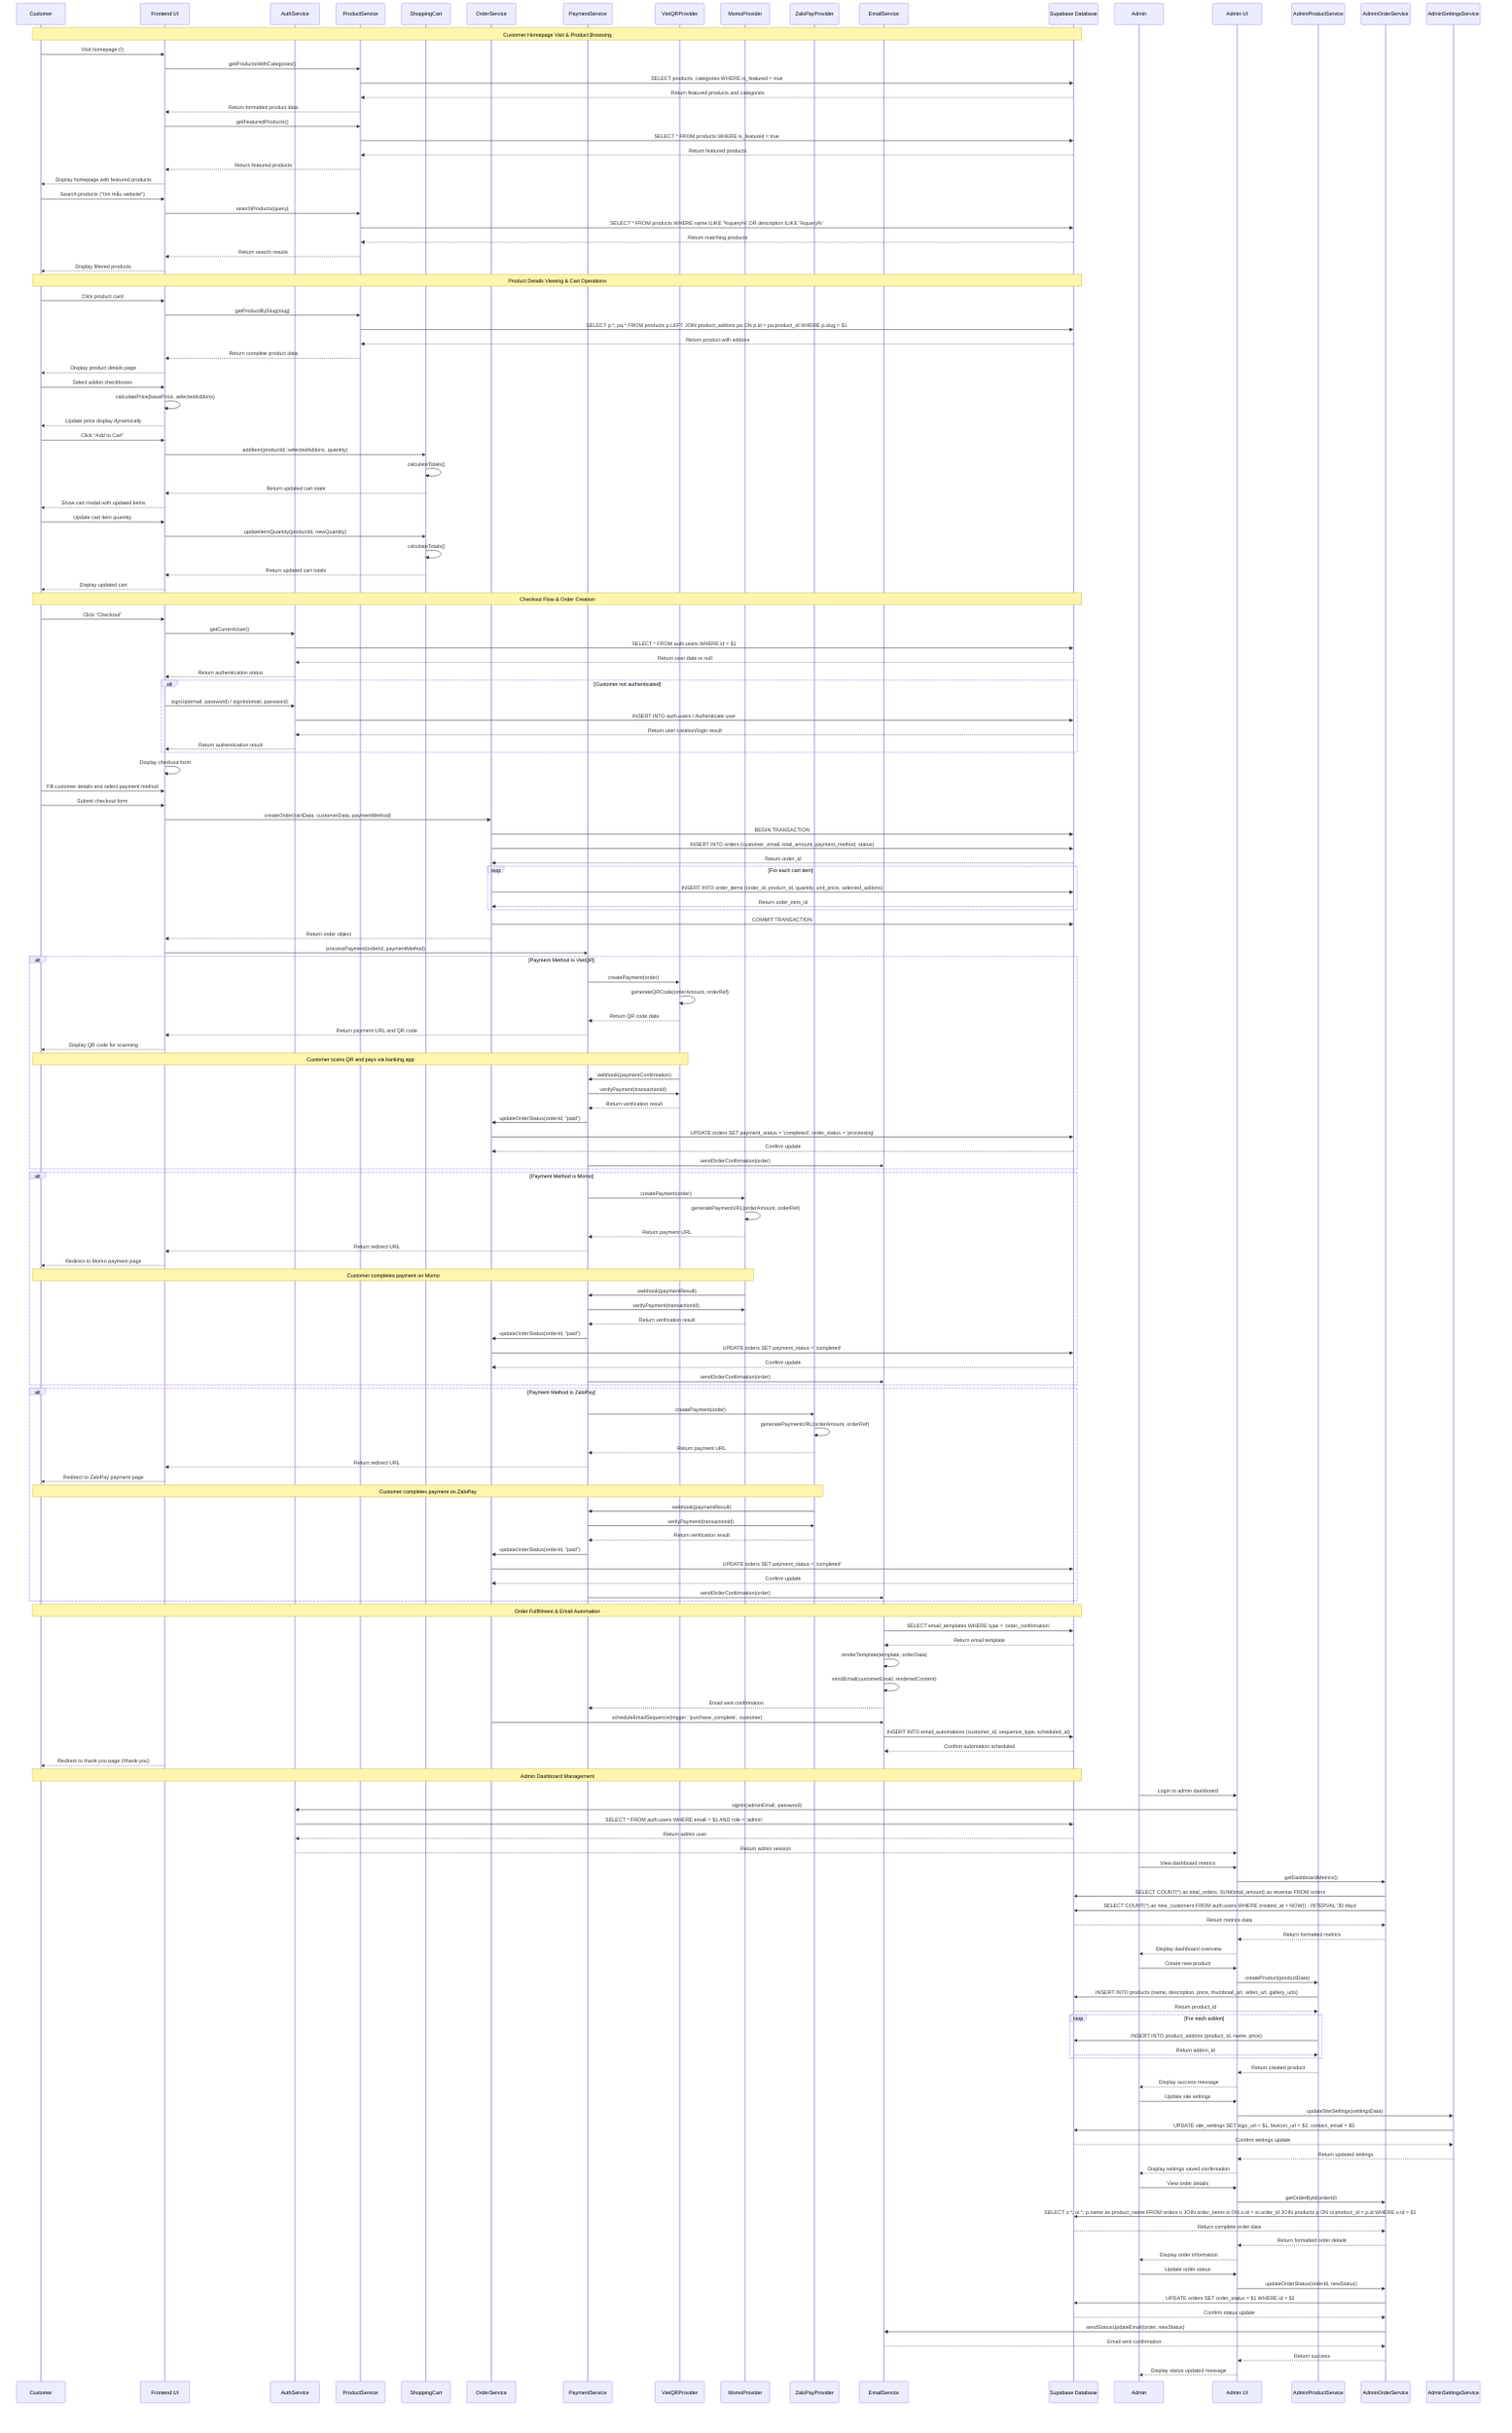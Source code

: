sequenceDiagram
    participant C as Customer
    participant UI as Frontend UI
    participant Auth as AuthService
    participant PS as ProductService
    participant Cart as ShoppingCart
    participant OS as OrderService
    participant PayS as PaymentService
    participant VQR as VietQRProvider
    participant Momo as MomoProvider
    participant ZP as ZaloPayProvider
    participant ES as EmailService
    participant DB as Supabase Database

    %% Homepage Loading and Product Browsing
    Note over C, DB: Customer Homepage Visit & Product Browsing

    C->>UI: Visit homepage (/)
    UI->>PS: getProductsWithCategories()
    PS->>DB: SELECT products, categories WHERE is_featured = true
    DB-->>PS: Return featured products and categories
    PS-->>UI: Return formatted product data
    UI->>PS: getFeaturedProducts()
    PS->>DB: SELECT * FROM products WHERE is_featured = true
    DB-->>PS: Return featured products
    PS-->>UI: Return featured products
    UI-->>C: Display homepage with featured products

    C->>UI: Search products ("tìm mẫu website")
    UI->>PS: searchProducts(query)
    PS->>DB: SELECT * FROM products WHERE name ILIKE '%query%' OR description ILIKE '%query%'
    DB-->>PS: Return matching products
    PS-->>UI: Return search results
    UI-->>C: Display filtered products

    %% Product Details and Cart Management
    Note over C, DB: Product Details Viewing & Cart Operations

    C->>UI: Click product card
    UI->>PS: getProductBySlug(slug)
    PS->>DB: SELECT p.*, pa.* FROM products p LEFT JOIN product_addons pa ON p.id = pa.product_id WHERE p.slug = $1
    DB-->>PS: Return product with addons
    PS-->>UI: Return complete product data
    UI-->>C: Display product details page

    C->>UI: Select addon checkboxes
    UI->>UI: calculatePrice(basePrice, selectedAddons)
    UI-->>C: Update price display dynamically

    C->>UI: Click "Add to Cart"
    UI->>Cart: addItem(productId, selectedAddons, quantity)
    Cart->>Cart: calculateTotals()
    Cart-->>UI: Return updated cart state
    UI-->>C: Show cart modal with updated items

    C->>UI: Update cart item quantity
    UI->>Cart: updateItemQuantity(productId, newQuantity)
    Cart->>Cart: calculateTotals()
    Cart-->>UI: Return updated cart totals
    UI-->>C: Display updated cart

    %% Checkout Process
    Note over C, DB: Checkout Flow & Order Creation

    C->>UI: Click "Checkout"
    UI->>Auth: getCurrentUser()
    Auth->>DB: SELECT * FROM auth.users WHERE id = $1
    DB-->>Auth: Return user data or null
    Auth-->>UI: Return authentication status

    alt Customer not authenticated
        UI->>Auth: signUp(email, password) / signIn(email, password)
        Auth->>DB: INSERT INTO auth.users / Authenticate user
        DB-->>Auth: Return user creation/login result
        Auth-->>UI: Return authentication result
    end

    UI->>UI: Display checkout form
    C->>UI: Fill customer details and select payment method

    C->>UI: Submit checkout form
    UI->>OS: createOrder(cartData, customerData, paymentMethod)
    OS->>DB: BEGIN TRANSACTION
    OS->>DB: INSERT INTO orders (customer_email, total_amount, payment_method, status)
    DB-->>OS: Return order_id
    
    loop For each cart item
        OS->>DB: INSERT INTO order_items (order_id, product_id, quantity, unit_price, selected_addons)
        DB-->>OS: Return order_item_id
    end
    
    OS->>DB: COMMIT TRANSACTION
    OS-->>UI: Return order object
    UI->>PayS: processPayment(orderId, paymentMethod)

    %% Payment Processing - VietQR Flow
    alt Payment Method is VietQR
        PayS->>VQR: createPayment(order)
        VQR->>VQR: generateQRCode(orderAmount, orderRef)
        VQR-->>PayS: Return QR code data
        PayS-->>UI: Return payment URL and QR code
        UI-->>C: Display QR code for scanning
        
        Note over C, VQR: Customer scans QR and pays via banking app
        
        VQR->>PayS: webhook(paymentConfirmation)
        PayS->>VQR: verifyPayment(transactionId)
        VQR-->>PayS: Return verification result
        PayS->>OS: updateOrderStatus(orderId, "paid")
        OS->>DB: UPDATE orders SET payment_status = 'completed', order_status = 'processing'
        DB-->>OS: Confirm update
        PayS->>ES: sendOrderConfirmation(order)
    end

    %% Payment Processing - Momo Flow
    alt Payment Method is Momo
        PayS->>Momo: createPayment(order)
        Momo->>Momo: generatePaymentURL(orderAmount, orderRef)
        Momo-->>PayS: Return payment URL
        PayS-->>UI: Return redirect URL
        UI-->>C: Redirect to Momo payment page
        
        Note over C, Momo: Customer completes payment on Momo
        
        Momo->>PayS: webhook(paymentResult)
        PayS->>Momo: verifyPayment(transactionId)
        Momo-->>PayS: Return verification result
        PayS->>OS: updateOrderStatus(orderId, "paid")
        OS->>DB: UPDATE orders SET payment_status = 'completed'
        DB-->>OS: Confirm update
        PayS->>ES: sendOrderConfirmation(order)
    end

    %% Payment Processing - ZaloPay Flow  
    alt Payment Method is ZaloPay
        PayS->>ZP: createPayment(order)
        ZP->>ZP: generatePaymentURL(orderAmount, orderRef)
        ZP-->>PayS: Return payment URL
        PayS-->>UI: Return redirect URL
        UI-->>C: Redirect to ZaloPay payment page
        
        Note over C, ZP: Customer completes payment on ZaloPay
        
        ZP->>PayS: webhook(paymentResult)
        PayS->>ZP: verifyPayment(transactionId)
        ZP-->>PayS: Return verification result
        PayS->>OS: updateOrderStatus(orderId, "paid")
        OS->>DB: UPDATE orders SET payment_status = 'completed'
        DB-->>OS: Confirm update
        PayS->>ES: sendOrderConfirmation(order)
    end

    %% Post-Payment Processing
    Note over C, DB: Order Fulfillment & Email Automation

    ES->>DB: SELECT email_templates WHERE type = 'order_confirmation'
    DB-->>ES: Return email template
    ES->>ES: renderTemplate(template, orderData)
    ES->>ES: sendEmail(customerEmail, renderedContent)
    ES-->>PayS: Email sent confirmation

    OS->>ES: scheduleEmailSequence(trigger: 'purchase_complete', customer)
    ES->>DB: INSERT INTO email_automations (customer_id, sequence_type, scheduled_at)
    DB-->>ES: Confirm automation scheduled

    UI-->>C: Redirect to thank you page (/thank-you)

    %% Admin Dashboard Operations
    Note over C, DB: Admin Dashboard Management

    participant A as Admin
    participant AUI as Admin UI
    participant APS as AdminProductService
    participant AOS as AdminOrderService
    participant ASS as AdminSettingsService

    A->>AUI: Login to admin dashboard
    AUI->>Auth: signIn(adminEmail, password)
    Auth->>DB: SELECT * FROM auth.users WHERE email = $1 AND role = 'admin'
    DB-->>Auth: Return admin user
    Auth-->>AUI: Return admin session
    
    A->>AUI: View dashboard metrics
    AUI->>AOS: getDashboardMetrics()
    AOS->>DB: SELECT COUNT(*) as total_orders, SUM(total_amount) as revenue FROM orders
    AOS->>DB: SELECT COUNT(*) as new_customers FROM auth.users WHERE created_at > NOW() - INTERVAL '30 days'
    DB-->>AOS: Return metrics data
    AOS-->>AUI: Return formatted metrics
    AUI-->>A: Display dashboard overview

    A->>AUI: Create new product
    AUI->>APS: createProduct(productData)
    APS->>DB: INSERT INTO products (name, description, price, thumbnail_url, video_url, gallery_urls)
    DB-->>APS: Return product_id
    
    loop For each addon
        APS->>DB: INSERT INTO product_addons (product_id, name, price)
        DB-->>APS: Return addon_id
    end
    
    APS-->>AUI: Return created product
    AUI-->>A: Display success message

    A->>AUI: Update site settings
    AUI->>ASS: updateSiteSettings(settingsData)
    ASS->>DB: UPDATE site_settings SET logo_url = $1, favicon_url = $2, contact_email = $3
    DB-->>ASS: Confirm settings update
    ASS-->>AUI: Return updated settings
    AUI-->>A: Display settings saved confirmation

    A->>AUI: View order details
    AUI->>AOS: getOrderById(orderId)
    AOS->>DB: SELECT o.*, oi.*, p.name as product_name FROM orders o JOIN order_items oi ON o.id = oi.order_id JOIN products p ON oi.product_id = p.id WHERE o.id = $1
    DB-->>AOS: Return complete order data
    AOS-->>AUI: Return formatted order details
    AUI-->>A: Display order information

    A->>AUI: Update order status
    AUI->>AOS: updateOrderStatus(orderId, newStatus)
    AOS->>DB: UPDATE orders SET order_status = $1 WHERE id = $2
    DB-->>AOS: Confirm status update
    AOS->>ES: sendStatusUpdateEmail(order, newStatus)
    ES-->>AOS: Email sent confirmation
    AOS-->>AUI: Return success
    AUI-->>A: Display status updated message